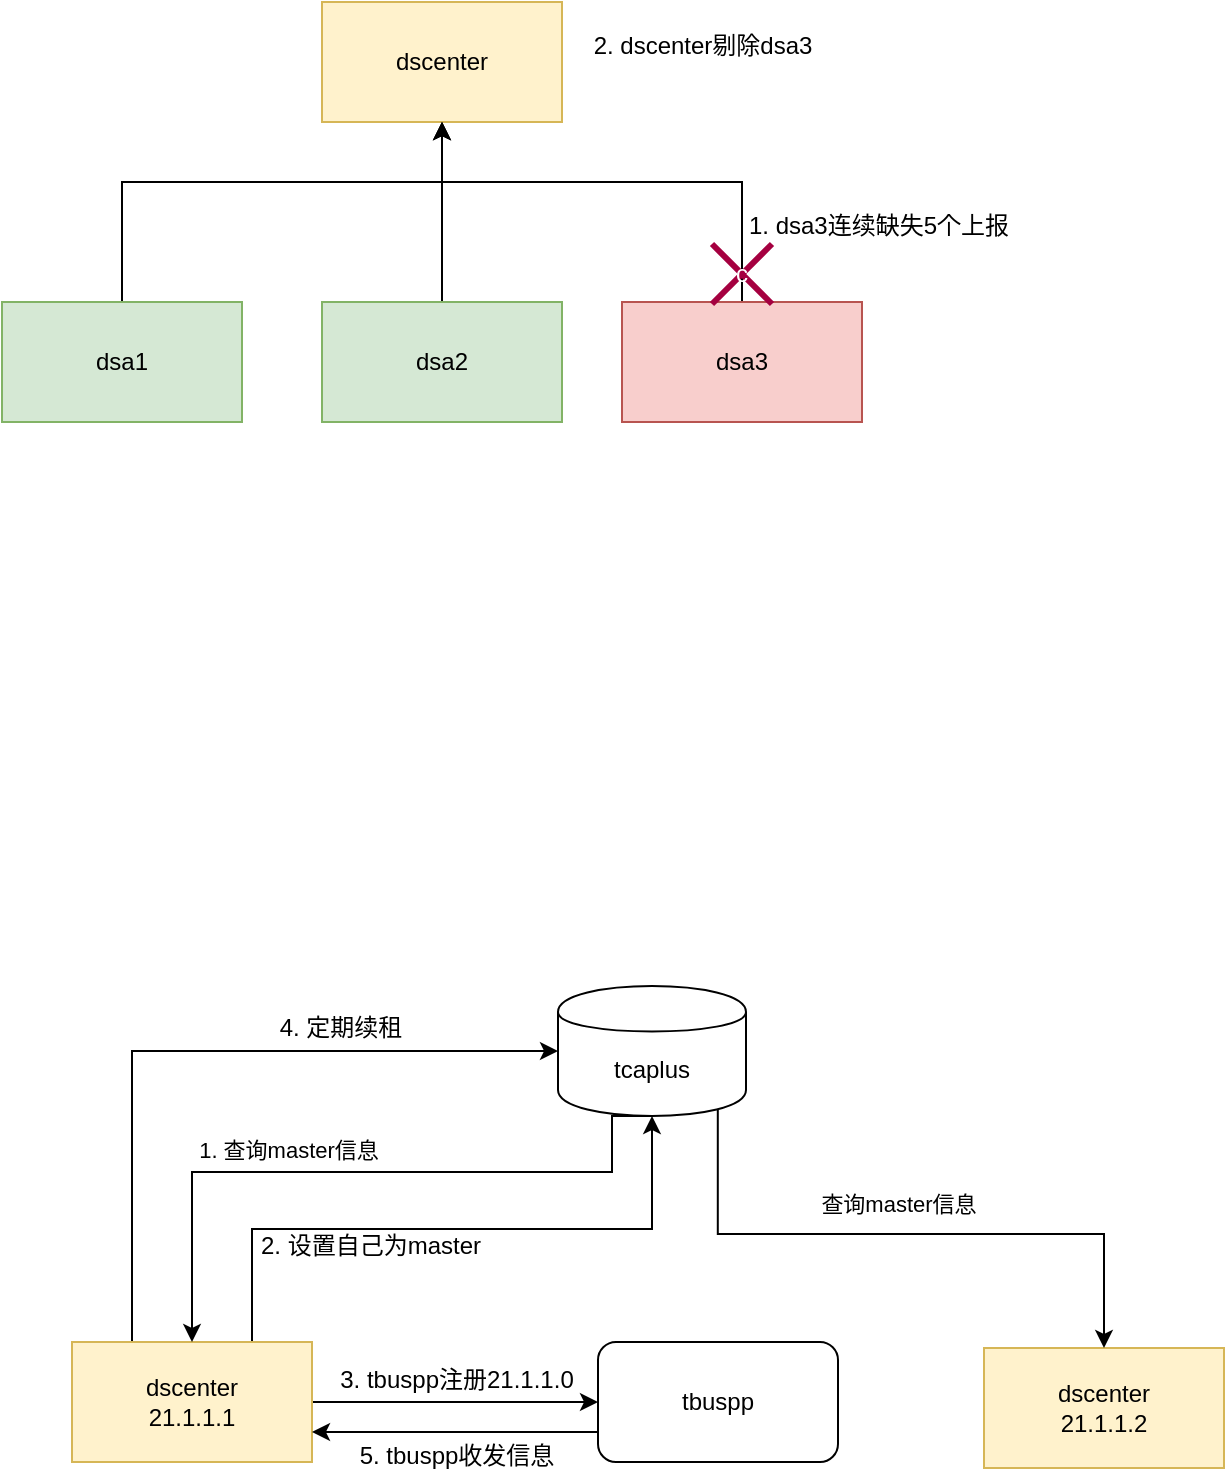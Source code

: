 <mxfile version="14.8.4" type="github">
  <diagram id="WL8thAtnPLQq1xH2uDU1" name="Page-1">
    <mxGraphModel dx="1999" dy="1162" grid="0" gridSize="10" guides="1" tooltips="1" connect="1" arrows="1" fold="1" page="1" pageScale="1" pageWidth="850" pageHeight="1100" math="0" shadow="0">
      <root>
        <mxCell id="0" />
        <mxCell id="1" parent="0" />
        <mxCell id="rSd8OrpAWe6BXz_9C6j9-1" value="dscenter" style="rounded=0;whiteSpace=wrap;html=1;fillColor=#fff2cc;strokeColor=#d6b656;" vertex="1" parent="1">
          <mxGeometry x="300" y="100" width="120" height="60" as="geometry" />
        </mxCell>
        <mxCell id="rSd8OrpAWe6BXz_9C6j9-5" style="edgeStyle=orthogonalEdgeStyle;rounded=0;orthogonalLoop=1;jettySize=auto;html=1;exitX=0.5;exitY=0;exitDx=0;exitDy=0;entryX=0.5;entryY=1;entryDx=0;entryDy=0;" edge="1" parent="1" source="rSd8OrpAWe6BXz_9C6j9-2" target="rSd8OrpAWe6BXz_9C6j9-1">
          <mxGeometry relative="1" as="geometry">
            <Array as="points">
              <mxPoint x="200" y="190" />
              <mxPoint x="360" y="190" />
            </Array>
          </mxGeometry>
        </mxCell>
        <mxCell id="rSd8OrpAWe6BXz_9C6j9-2" value="dsa1" style="rounded=0;whiteSpace=wrap;html=1;fillColor=#d5e8d4;strokeColor=#82b366;" vertex="1" parent="1">
          <mxGeometry x="140" y="250" width="120" height="60" as="geometry" />
        </mxCell>
        <mxCell id="rSd8OrpAWe6BXz_9C6j9-15" style="edgeStyle=orthogonalEdgeStyle;rounded=0;orthogonalLoop=1;jettySize=auto;html=1;entryX=0.5;entryY=1;entryDx=0;entryDy=0;" edge="1" parent="1" source="rSd8OrpAWe6BXz_9C6j9-3" target="rSd8OrpAWe6BXz_9C6j9-1">
          <mxGeometry relative="1" as="geometry" />
        </mxCell>
        <mxCell id="rSd8OrpAWe6BXz_9C6j9-3" value="dsa2" style="rounded=0;whiteSpace=wrap;html=1;fillColor=#d5e8d4;strokeColor=#82b366;" vertex="1" parent="1">
          <mxGeometry x="300" y="250" width="120" height="60" as="geometry" />
        </mxCell>
        <mxCell id="rSd8OrpAWe6BXz_9C6j9-7" style="edgeStyle=orthogonalEdgeStyle;rounded=0;orthogonalLoop=1;jettySize=auto;html=1;exitX=0.5;exitY=0;exitDx=0;exitDy=0;" edge="1" parent="1" source="rSd8OrpAWe6BXz_9C6j9-4">
          <mxGeometry relative="1" as="geometry">
            <mxPoint x="510" y="245" as="sourcePoint" />
            <mxPoint x="360" y="160" as="targetPoint" />
            <Array as="points">
              <mxPoint x="510" y="190" />
              <mxPoint x="360" y="190" />
            </Array>
          </mxGeometry>
        </mxCell>
        <mxCell id="rSd8OrpAWe6BXz_9C6j9-4" value="dsa3" style="rounded=0;whiteSpace=wrap;html=1;fillColor=#f8cecc;strokeColor=#b85450;" vertex="1" parent="1">
          <mxGeometry x="450" y="250" width="120" height="60" as="geometry" />
        </mxCell>
        <mxCell id="rSd8OrpAWe6BXz_9C6j9-9" value="c" style="shape=umlDestroy;whiteSpace=wrap;html=1;strokeWidth=3;fillColor=#d80073;strokeColor=#A50040;fontColor=#ffffff;" vertex="1" parent="1">
          <mxGeometry x="495" y="221" width="30" height="30" as="geometry" />
        </mxCell>
        <mxCell id="rSd8OrpAWe6BXz_9C6j9-34" style="edgeStyle=orthogonalEdgeStyle;rounded=0;orthogonalLoop=1;jettySize=auto;html=1;exitX=1;exitY=0.5;exitDx=0;exitDy=0;" edge="1" parent="1" source="rSd8OrpAWe6BXz_9C6j9-16" target="rSd8OrpAWe6BXz_9C6j9-33">
          <mxGeometry relative="1" as="geometry" />
        </mxCell>
        <mxCell id="rSd8OrpAWe6BXz_9C6j9-38" style="edgeStyle=orthogonalEdgeStyle;rounded=0;orthogonalLoop=1;jettySize=auto;html=1;exitX=0.75;exitY=0;exitDx=0;exitDy=0;entryX=0.5;entryY=1;entryDx=0;entryDy=0;" edge="1" parent="1" source="rSd8OrpAWe6BXz_9C6j9-16" target="rSd8OrpAWe6BXz_9C6j9-26">
          <mxGeometry relative="1" as="geometry">
            <mxPoint x="442" y="655" as="targetPoint" />
          </mxGeometry>
        </mxCell>
        <mxCell id="rSd8OrpAWe6BXz_9C6j9-46" style="edgeStyle=orthogonalEdgeStyle;rounded=0;orthogonalLoop=1;jettySize=auto;html=1;exitX=0.25;exitY=0;exitDx=0;exitDy=0;entryX=0;entryY=0.5;entryDx=0;entryDy=0;" edge="1" parent="1" source="rSd8OrpAWe6BXz_9C6j9-16" target="rSd8OrpAWe6BXz_9C6j9-26">
          <mxGeometry relative="1" as="geometry" />
        </mxCell>
        <mxCell id="rSd8OrpAWe6BXz_9C6j9-16" value="dscenter&lt;br&gt;21.1.1.1" style="rounded=0;whiteSpace=wrap;html=1;fillColor=#fff2cc;strokeColor=#d6b656;" vertex="1" parent="1">
          <mxGeometry x="175" y="770" width="120" height="60" as="geometry" />
        </mxCell>
        <mxCell id="rSd8OrpAWe6BXz_9C6j9-24" value="dscenter&lt;br&gt;21.1.1.2" style="rounded=0;whiteSpace=wrap;html=1;fillColor=#fff2cc;strokeColor=#d6b656;" vertex="1" parent="1">
          <mxGeometry x="631" y="773" width="120" height="60" as="geometry" />
        </mxCell>
        <mxCell id="rSd8OrpAWe6BXz_9C6j9-37" style="edgeStyle=orthogonalEdgeStyle;rounded=0;orthogonalLoop=1;jettySize=auto;html=1;exitX=0.5;exitY=1;exitDx=0;exitDy=0;entryX=0.5;entryY=0;entryDx=0;entryDy=0;" edge="1" parent="1" source="rSd8OrpAWe6BXz_9C6j9-26" target="rSd8OrpAWe6BXz_9C6j9-16">
          <mxGeometry relative="1" as="geometry">
            <Array as="points">
              <mxPoint x="445" y="657" />
              <mxPoint x="445" y="685" />
              <mxPoint x="235" y="685" />
            </Array>
          </mxGeometry>
        </mxCell>
        <mxCell id="rSd8OrpAWe6BXz_9C6j9-40" style="edgeStyle=orthogonalEdgeStyle;rounded=0;orthogonalLoop=1;jettySize=auto;html=1;exitX=0.85;exitY=0.95;exitDx=0;exitDy=0;exitPerimeter=0;" edge="1" parent="1" source="rSd8OrpAWe6BXz_9C6j9-26" target="rSd8OrpAWe6BXz_9C6j9-24">
          <mxGeometry relative="1" as="geometry">
            <Array as="points">
              <mxPoint x="498" y="716" />
              <mxPoint x="691" y="716" />
            </Array>
          </mxGeometry>
        </mxCell>
        <mxCell id="rSd8OrpAWe6BXz_9C6j9-26" value="tcaplus" style="shape=cylinder;whiteSpace=wrap;html=1;boundedLbl=1;backgroundOutline=1;" vertex="1" parent="1">
          <mxGeometry x="418" y="592" width="94" height="65" as="geometry" />
        </mxCell>
        <mxCell id="rSd8OrpAWe6BXz_9C6j9-32" value="2. 设置自己为master" style="text;html=1;align=center;verticalAlign=middle;resizable=0;points=[];autosize=1;strokeColor=none;" vertex="1" parent="1">
          <mxGeometry x="264" y="713" width="120" height="18" as="geometry" />
        </mxCell>
        <mxCell id="rSd8OrpAWe6BXz_9C6j9-45" style="edgeStyle=orthogonalEdgeStyle;rounded=0;orthogonalLoop=1;jettySize=auto;html=1;exitX=0;exitY=0.75;exitDx=0;exitDy=0;entryX=1;entryY=0.75;entryDx=0;entryDy=0;" edge="1" parent="1" source="rSd8OrpAWe6BXz_9C6j9-33" target="rSd8OrpAWe6BXz_9C6j9-16">
          <mxGeometry relative="1" as="geometry" />
        </mxCell>
        <mxCell id="rSd8OrpAWe6BXz_9C6j9-33" value="tbuspp" style="rounded=1;whiteSpace=wrap;html=1;" vertex="1" parent="1">
          <mxGeometry x="438" y="770" width="120" height="60" as="geometry" />
        </mxCell>
        <mxCell id="rSd8OrpAWe6BXz_9C6j9-35" value="3. tbuspp注册21.1.1.0" style="text;html=1;align=center;verticalAlign=middle;resizable=0;points=[];autosize=1;strokeColor=none;" vertex="1" parent="1">
          <mxGeometry x="303" y="780" width="127" height="18" as="geometry" />
        </mxCell>
        <mxCell id="rSd8OrpAWe6BXz_9C6j9-36" value="1. 查询master信息" style="edgeLabel;html=1;align=center;verticalAlign=middle;resizable=0;points=[];" vertex="1" connectable="0" parent="1">
          <mxGeometry x="283" y="674" as="geometry" />
        </mxCell>
        <mxCell id="rSd8OrpAWe6BXz_9C6j9-41" value="查询master信息" style="edgeLabel;html=1;align=center;verticalAlign=middle;resizable=0;points=[];" vertex="1" connectable="0" parent="1">
          <mxGeometry x="588" y="701" as="geometry" />
        </mxCell>
        <mxCell id="rSd8OrpAWe6BXz_9C6j9-42" value="5. tbuspp收发信息" style="text;html=1;align=center;verticalAlign=middle;resizable=0;points=[];autosize=1;strokeColor=none;" vertex="1" parent="1">
          <mxGeometry x="313" y="818" width="107" height="18" as="geometry" />
        </mxCell>
        <mxCell id="rSd8OrpAWe6BXz_9C6j9-47" value="4. 定期续租" style="text;html=1;align=center;verticalAlign=middle;resizable=0;points=[];autosize=1;strokeColor=none;" vertex="1" parent="1">
          <mxGeometry x="273" y="604" width="71" height="18" as="geometry" />
        </mxCell>
        <mxCell id="rSd8OrpAWe6BXz_9C6j9-48" value="1. dsa3连续缺失5个上报" style="text;html=1;align=center;verticalAlign=middle;resizable=0;points=[];autosize=1;strokeColor=none;" vertex="1" parent="1">
          <mxGeometry x="508" y="203" width="140" height="18" as="geometry" />
        </mxCell>
        <mxCell id="rSd8OrpAWe6BXz_9C6j9-49" value="2. dscenter剔除dsa3" style="text;html=1;align=center;verticalAlign=middle;resizable=0;points=[];autosize=1;strokeColor=none;" vertex="1" parent="1">
          <mxGeometry x="430" y="113" width="119" height="18" as="geometry" />
        </mxCell>
      </root>
    </mxGraphModel>
  </diagram>
</mxfile>

